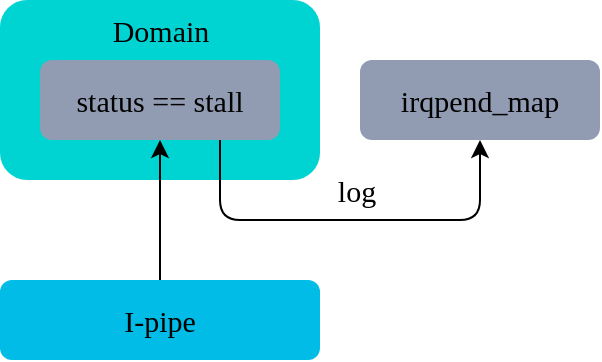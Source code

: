 <mxfile version="20.8.16" type="device"><diagram name="Page-1" id="k8J0ArGdw6wYU0eswvMe"><mxGraphModel dx="660" dy="449" grid="1" gridSize="10" guides="1" tooltips="1" connect="1" arrows="1" fold="1" page="1" pageScale="1" pageWidth="827" pageHeight="1169" math="0" shadow="0"><root><mxCell id="0"/><mxCell id="1" parent="0"/><mxCell id="jy9bjs-Xhfzk3bEOzRof-2" value="" style="rounded=1;whiteSpace=wrap;html=1;fontFamily=Times New Roman;fontSize=15;strokeColor=none;fillColor=#00D4D3;" parent="1" vertex="1"><mxGeometry x="250" y="310" width="160" height="90" as="geometry"/></mxCell><mxCell id="jy9bjs-Xhfzk3bEOzRof-25" style="edgeStyle=orthogonalEdgeStyle;rounded=0;orthogonalLoop=1;jettySize=auto;html=1;exitX=0.5;exitY=0;exitDx=0;exitDy=0;entryX=0.5;entryY=1;entryDx=0;entryDy=0;fontFamily=Times New Roman;fontSize=15;" parent="1" source="jy9bjs-Xhfzk3bEOzRof-1" target="jy9bjs-Xhfzk3bEOzRof-23" edge="1"><mxGeometry relative="1" as="geometry"/></mxCell><mxCell id="jy9bjs-Xhfzk3bEOzRof-1" value="I-pipe" style="rounded=1;whiteSpace=wrap;html=1;fontFamily=Times New Roman;fontSize=15;fillColor=#00BCE6;strokeColor=none;" parent="1" vertex="1"><mxGeometry x="250" y="450" width="160" height="40" as="geometry"/></mxCell><mxCell id="jy9bjs-Xhfzk3bEOzRof-23" value="status == stall" style="rounded=1;whiteSpace=wrap;html=1;fontFamily=Times New Roman;fontSize=15;fillColor=#919BB2;strokeColor=none;" parent="1" vertex="1"><mxGeometry x="270" y="340" width="120" height="40" as="geometry"/></mxCell><mxCell id="jy9bjs-Xhfzk3bEOzRof-24" value="Domain" style="text;html=1;align=center;verticalAlign=middle;resizable=0;points=[];autosize=1;strokeColor=none;fillColor=none;fontSize=15;fontFamily=Times New Roman;" parent="1" vertex="1"><mxGeometry x="295" y="310" width="70" height="30" as="geometry"/></mxCell><mxCell id="jy9bjs-Xhfzk3bEOzRof-26" value="irqpend_map" style="rounded=1;whiteSpace=wrap;html=1;fontFamily=Times New Roman;fontSize=15;fillColor=#919BB2;strokeColor=none;" parent="1" vertex="1"><mxGeometry x="430" y="340" width="120" height="40" as="geometry"/></mxCell><mxCell id="jy9bjs-Xhfzk3bEOzRof-28" value="" style="endArrow=classic;html=1;rounded=1;fontFamily=Times New Roman;fontSize=15;entryX=0.5;entryY=1;entryDx=0;entryDy=0;exitX=0.75;exitY=1;exitDx=0;exitDy=0;" parent="1" source="jy9bjs-Xhfzk3bEOzRof-23" target="jy9bjs-Xhfzk3bEOzRof-26" edge="1"><mxGeometry width="50" height="50" relative="1" as="geometry"><mxPoint x="410" y="470" as="sourcePoint"/><mxPoint x="460" y="420" as="targetPoint"/><Array as="points"><mxPoint x="360" y="420"/><mxPoint x="490" y="420"/></Array></mxGeometry></mxCell><mxCell id="jy9bjs-Xhfzk3bEOzRof-29" value="log" style="text;html=1;align=center;verticalAlign=middle;resizable=0;points=[];autosize=1;strokeColor=none;fillColor=none;fontSize=15;fontFamily=Times New Roman;" parent="1" vertex="1"><mxGeometry x="408" y="390" width="40" height="30" as="geometry"/></mxCell></root></mxGraphModel></diagram></mxfile>